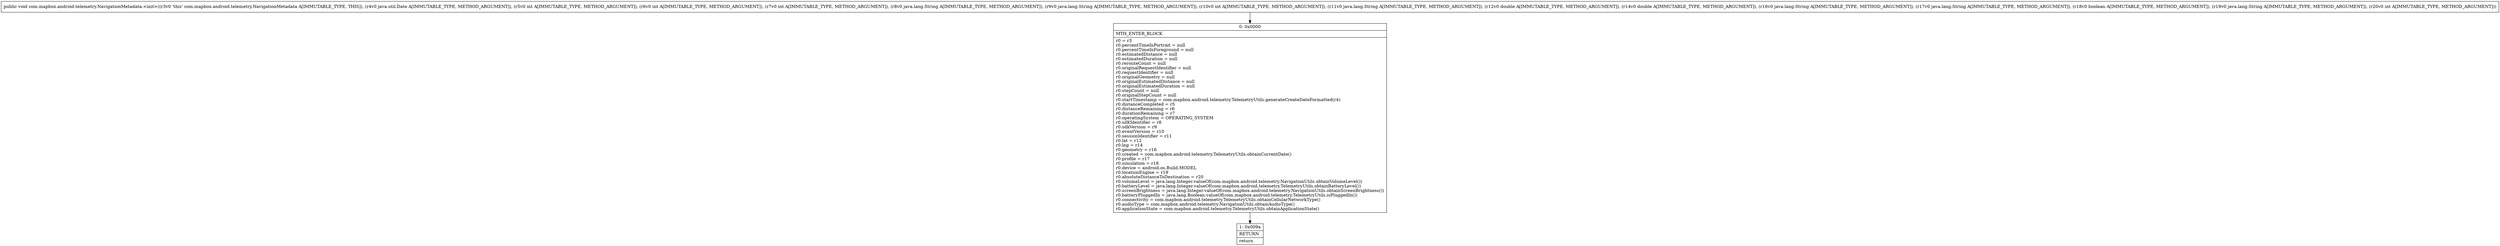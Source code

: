 digraph "CFG forcom.mapbox.android.telemetry.NavigationMetadata.\<init\>(Ljava\/util\/Date;IIILjava\/lang\/String;Ljava\/lang\/String;ILjava\/lang\/String;DDLjava\/lang\/String;Ljava\/lang\/String;ZLjava\/lang\/String;I)V" {
Node_0 [shape=record,label="{0\:\ 0x0000|MTH_ENTER_BLOCK\l|r0 = r3\lr0.percentTimeInPortrait = null\lr0.percentTimeInForeground = null\lr0.estimatedDistance = null\lr0.estimatedDuration = null\lr0.rerouteCount = null\lr0.originalRequestIdentifier = null\lr0.requestIdentifier = null\lr0.originalGeometry = null\lr0.originalEstimatedDistance = null\lr0.originalEstimatedDuration = null\lr0.stepCount = null\lr0.originalStepCount = null\lr0.startTimestamp = com.mapbox.android.telemetry.TelemetryUtils.generateCreateDateFormatted(r4)\lr0.distanceCompleted = r5\lr0.distanceRemaining = r6\lr0.durationRemaining = r7\lr0.operatingSystem = OPERATING_SYSTEM\lr0.sdKIdentifier = r8\lr0.sdkVersion = r9\lr0.eventVersion = r10\lr0.sessionIdentifier = r11\lr0.lat = r12\lr0.lng = r14\lr0.geometry = r16\lr0.created = com.mapbox.android.telemetry.TelemetryUtils.obtainCurrentDate()\lr0.profile = r17\lr0.simulation = r18\lr0.device = android.os.Build.MODEL\lr0.locationEngine = r19\lr0.absoluteDistanceToDestination = r20\lr0.volumeLevel = java.lang.Integer.valueOf(com.mapbox.android.telemetry.NavigationUtils.obtainVolumeLevel())\lr0.batteryLevel = java.lang.Integer.valueOf(com.mapbox.android.telemetry.TelemetryUtils.obtainBatteryLevel())\lr0.screenBrightness = java.lang.Integer.valueOf(com.mapbox.android.telemetry.NavigationUtils.obtainScreenBrightness())\lr0.batteryPluggedIn = java.lang.Boolean.valueOf(com.mapbox.android.telemetry.TelemetryUtils.isPluggedIn())\lr0.connectivity = com.mapbox.android.telemetry.TelemetryUtils.obtainCellularNetworkType()\lr0.audioType = com.mapbox.android.telemetry.NavigationUtils.obtainAudioType()\lr0.applicationState = com.mapbox.android.telemetry.TelemetryUtils.obtainApplicationState()\l}"];
Node_1 [shape=record,label="{1\:\ 0x009a|RETURN\l|return\l}"];
MethodNode[shape=record,label="{public void com.mapbox.android.telemetry.NavigationMetadata.\<init\>((r3v0 'this' com.mapbox.android.telemetry.NavigationMetadata A[IMMUTABLE_TYPE, THIS]), (r4v0 java.util.Date A[IMMUTABLE_TYPE, METHOD_ARGUMENT]), (r5v0 int A[IMMUTABLE_TYPE, METHOD_ARGUMENT]), (r6v0 int A[IMMUTABLE_TYPE, METHOD_ARGUMENT]), (r7v0 int A[IMMUTABLE_TYPE, METHOD_ARGUMENT]), (r8v0 java.lang.String A[IMMUTABLE_TYPE, METHOD_ARGUMENT]), (r9v0 java.lang.String A[IMMUTABLE_TYPE, METHOD_ARGUMENT]), (r10v0 int A[IMMUTABLE_TYPE, METHOD_ARGUMENT]), (r11v0 java.lang.String A[IMMUTABLE_TYPE, METHOD_ARGUMENT]), (r12v0 double A[IMMUTABLE_TYPE, METHOD_ARGUMENT]), (r14v0 double A[IMMUTABLE_TYPE, METHOD_ARGUMENT]), (r16v0 java.lang.String A[IMMUTABLE_TYPE, METHOD_ARGUMENT]), (r17v0 java.lang.String A[IMMUTABLE_TYPE, METHOD_ARGUMENT]), (r18v0 boolean A[IMMUTABLE_TYPE, METHOD_ARGUMENT]), (r19v0 java.lang.String A[IMMUTABLE_TYPE, METHOD_ARGUMENT]), (r20v0 int A[IMMUTABLE_TYPE, METHOD_ARGUMENT])) }"];
MethodNode -> Node_0;
Node_0 -> Node_1;
}

